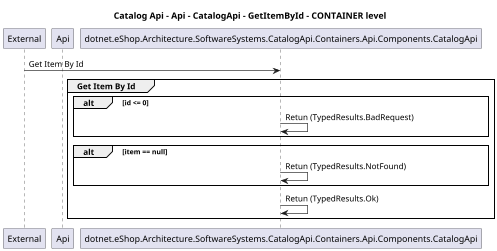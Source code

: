 @startuml
skinparam dpi 60

title Catalog Api - Api - CatalogApi - GetItemById - CONTAINER level

participant "External" as C4InterFlow.Utils.ExternalSystem
participant "Api" as dotnet.eShop.Architecture.SoftwareSystems.CatalogApi.Containers.Api

C4InterFlow.Utils.ExternalSystem -> dotnet.eShop.Architecture.SoftwareSystems.CatalogApi.Containers.Api.Components.CatalogApi : Get Item By Id
group Get Item By Id
alt id <= 0
dotnet.eShop.Architecture.SoftwareSystems.CatalogApi.Containers.Api.Components.CatalogApi -> dotnet.eShop.Architecture.SoftwareSystems.CatalogApi.Containers.Api.Components.CatalogApi : Retun (TypedResults.BadRequest)
end
alt item == null
dotnet.eShop.Architecture.SoftwareSystems.CatalogApi.Containers.Api.Components.CatalogApi -> dotnet.eShop.Architecture.SoftwareSystems.CatalogApi.Containers.Api.Components.CatalogApi : Retun (TypedResults.NotFound)
end
dotnet.eShop.Architecture.SoftwareSystems.CatalogApi.Containers.Api.Components.CatalogApi -> dotnet.eShop.Architecture.SoftwareSystems.CatalogApi.Containers.Api.Components.CatalogApi : Retun (TypedResults.Ok)
end


@enduml
